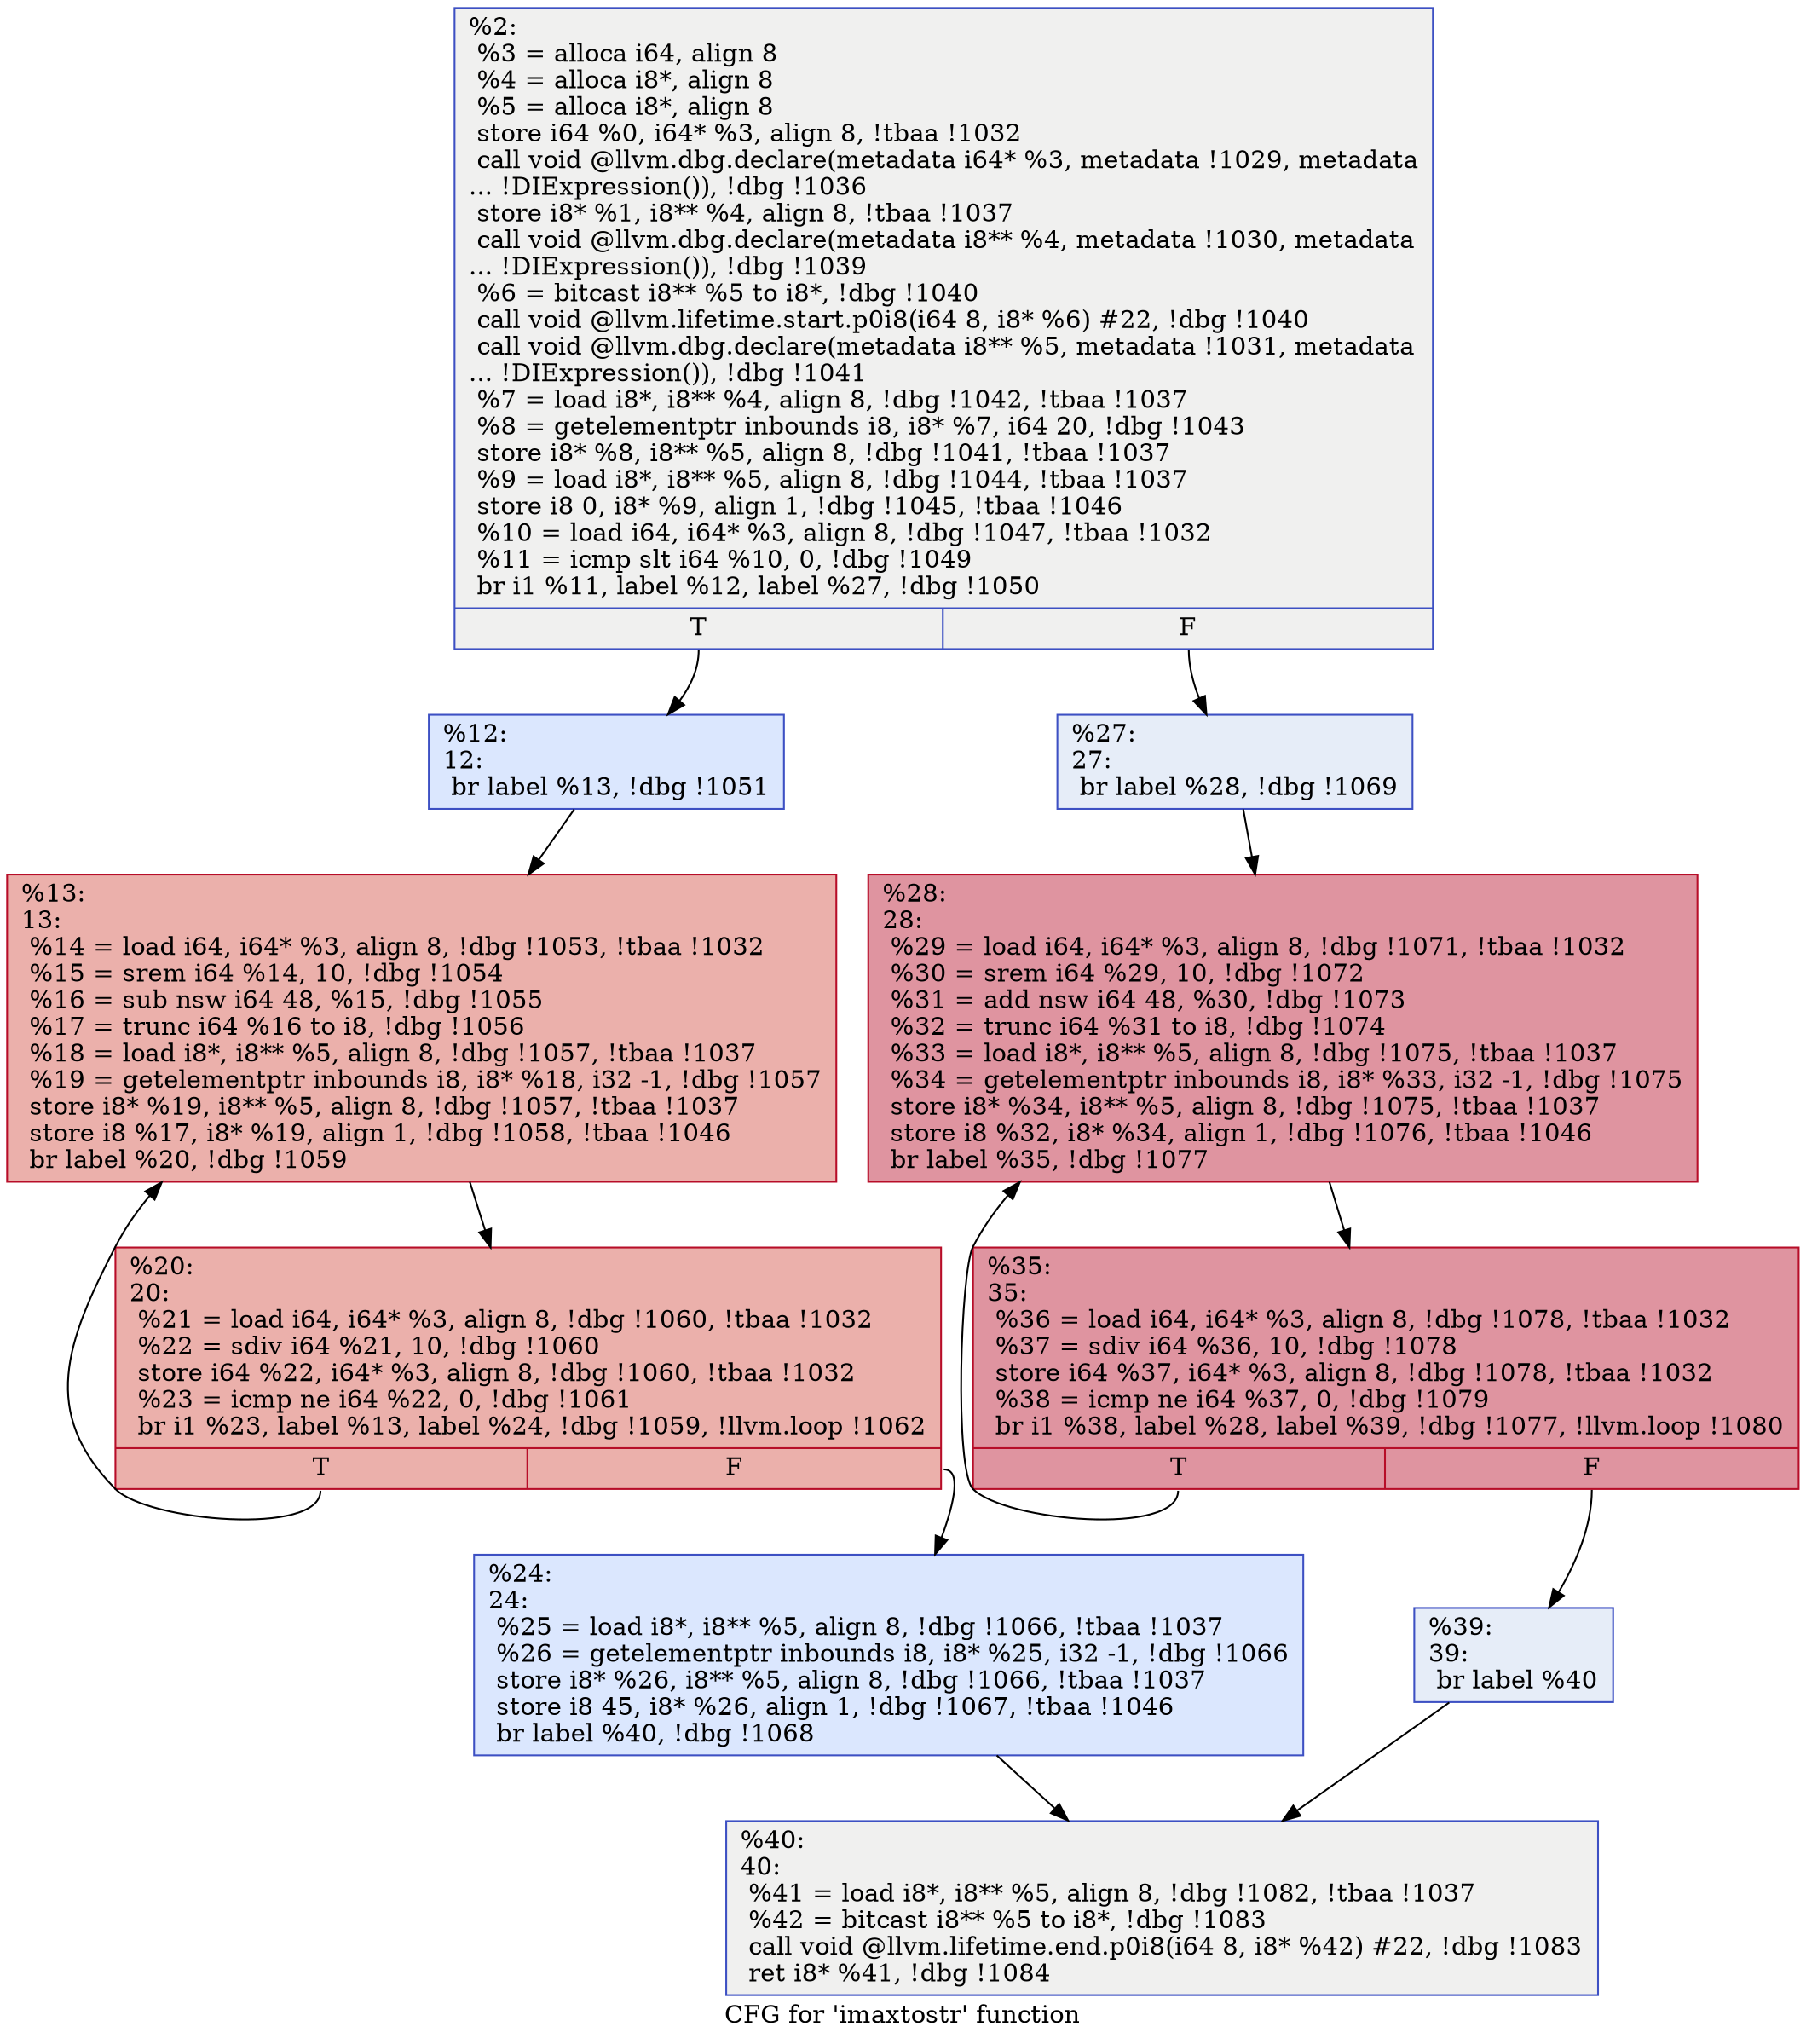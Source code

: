 digraph "CFG for 'imaxtostr' function" {
	label="CFG for 'imaxtostr' function";

	Node0x23ed8d0 [shape=record,color="#3d50c3ff", style=filled, fillcolor="#dedcdb70",label="{%2:\l  %3 = alloca i64, align 8\l  %4 = alloca i8*, align 8\l  %5 = alloca i8*, align 8\l  store i64 %0, i64* %3, align 8, !tbaa !1032\l  call void @llvm.dbg.declare(metadata i64* %3, metadata !1029, metadata\l... !DIExpression()), !dbg !1036\l  store i8* %1, i8** %4, align 8, !tbaa !1037\l  call void @llvm.dbg.declare(metadata i8** %4, metadata !1030, metadata\l... !DIExpression()), !dbg !1039\l  %6 = bitcast i8** %5 to i8*, !dbg !1040\l  call void @llvm.lifetime.start.p0i8(i64 8, i8* %6) #22, !dbg !1040\l  call void @llvm.dbg.declare(metadata i8** %5, metadata !1031, metadata\l... !DIExpression()), !dbg !1041\l  %7 = load i8*, i8** %4, align 8, !dbg !1042, !tbaa !1037\l  %8 = getelementptr inbounds i8, i8* %7, i64 20, !dbg !1043\l  store i8* %8, i8** %5, align 8, !dbg !1041, !tbaa !1037\l  %9 = load i8*, i8** %5, align 8, !dbg !1044, !tbaa !1037\l  store i8 0, i8* %9, align 1, !dbg !1045, !tbaa !1046\l  %10 = load i64, i64* %3, align 8, !dbg !1047, !tbaa !1032\l  %11 = icmp slt i64 %10, 0, !dbg !1049\l  br i1 %11, label %12, label %27, !dbg !1050\l|{<s0>T|<s1>F}}"];
	Node0x23ed8d0:s0 -> Node0x23edbf0;
	Node0x23ed8d0:s1 -> Node0x23f2730;
	Node0x23edbf0 [shape=record,color="#3d50c3ff", style=filled, fillcolor="#aec9fc70",label="{%12:\l12:                                               \l  br label %13, !dbg !1051\l}"];
	Node0x23edbf0 -> Node0x23f2640;
	Node0x23f2640 [shape=record,color="#b70d28ff", style=filled, fillcolor="#d24b4070",label="{%13:\l13:                                               \l  %14 = load i64, i64* %3, align 8, !dbg !1053, !tbaa !1032\l  %15 = srem i64 %14, 10, !dbg !1054\l  %16 = sub nsw i64 48, %15, !dbg !1055\l  %17 = trunc i64 %16 to i8, !dbg !1056\l  %18 = load i8*, i8** %5, align 8, !dbg !1057, !tbaa !1037\l  %19 = getelementptr inbounds i8, i8* %18, i32 -1, !dbg !1057\l  store i8* %19, i8** %5, align 8, !dbg !1057, !tbaa !1037\l  store i8 %17, i8* %19, align 1, !dbg !1058, !tbaa !1046\l  br label %20, !dbg !1059\l}"];
	Node0x23f2640 -> Node0x23f2690;
	Node0x23f2690 [shape=record,color="#b70d28ff", style=filled, fillcolor="#d24b4070",label="{%20:\l20:                                               \l  %21 = load i64, i64* %3, align 8, !dbg !1060, !tbaa !1032\l  %22 = sdiv i64 %21, 10, !dbg !1060\l  store i64 %22, i64* %3, align 8, !dbg !1060, !tbaa !1032\l  %23 = icmp ne i64 %22, 0, !dbg !1061\l  br i1 %23, label %13, label %24, !dbg !1059, !llvm.loop !1062\l|{<s0>T|<s1>F}}"];
	Node0x23f2690:s0 -> Node0x23f2640;
	Node0x23f2690:s1 -> Node0x23f26e0;
	Node0x23f26e0 [shape=record,color="#3d50c3ff", style=filled, fillcolor="#aec9fc70",label="{%24:\l24:                                               \l  %25 = load i8*, i8** %5, align 8, !dbg !1066, !tbaa !1037\l  %26 = getelementptr inbounds i8, i8* %25, i32 -1, !dbg !1066\l  store i8* %26, i8** %5, align 8, !dbg !1066, !tbaa !1037\l  store i8 45, i8* %26, align 1, !dbg !1067, !tbaa !1046\l  br label %40, !dbg !1068\l}"];
	Node0x23f26e0 -> Node0x23f2870;
	Node0x23f2730 [shape=record,color="#3d50c3ff", style=filled, fillcolor="#c7d7f070",label="{%27:\l27:                                               \l  br label %28, !dbg !1069\l}"];
	Node0x23f2730 -> Node0x23f2780;
	Node0x23f2780 [shape=record,color="#b70d28ff", style=filled, fillcolor="#b70d2870",label="{%28:\l28:                                               \l  %29 = load i64, i64* %3, align 8, !dbg !1071, !tbaa !1032\l  %30 = srem i64 %29, 10, !dbg !1072\l  %31 = add nsw i64 48, %30, !dbg !1073\l  %32 = trunc i64 %31 to i8, !dbg !1074\l  %33 = load i8*, i8** %5, align 8, !dbg !1075, !tbaa !1037\l  %34 = getelementptr inbounds i8, i8* %33, i32 -1, !dbg !1075\l  store i8* %34, i8** %5, align 8, !dbg !1075, !tbaa !1037\l  store i8 %32, i8* %34, align 1, !dbg !1076, !tbaa !1046\l  br label %35, !dbg !1077\l}"];
	Node0x23f2780 -> Node0x23f27d0;
	Node0x23f27d0 [shape=record,color="#b70d28ff", style=filled, fillcolor="#b70d2870",label="{%35:\l35:                                               \l  %36 = load i64, i64* %3, align 8, !dbg !1078, !tbaa !1032\l  %37 = sdiv i64 %36, 10, !dbg !1078\l  store i64 %37, i64* %3, align 8, !dbg !1078, !tbaa !1032\l  %38 = icmp ne i64 %37, 0, !dbg !1079\l  br i1 %38, label %28, label %39, !dbg !1077, !llvm.loop !1080\l|{<s0>T|<s1>F}}"];
	Node0x23f27d0:s0 -> Node0x23f2780;
	Node0x23f27d0:s1 -> Node0x23f2820;
	Node0x23f2820 [shape=record,color="#3d50c3ff", style=filled, fillcolor="#c7d7f070",label="{%39:\l39:                                               \l  br label %40\l}"];
	Node0x23f2820 -> Node0x23f2870;
	Node0x23f2870 [shape=record,color="#3d50c3ff", style=filled, fillcolor="#dedcdb70",label="{%40:\l40:                                               \l  %41 = load i8*, i8** %5, align 8, !dbg !1082, !tbaa !1037\l  %42 = bitcast i8** %5 to i8*, !dbg !1083\l  call void @llvm.lifetime.end.p0i8(i64 8, i8* %42) #22, !dbg !1083\l  ret i8* %41, !dbg !1084\l}"];
}
